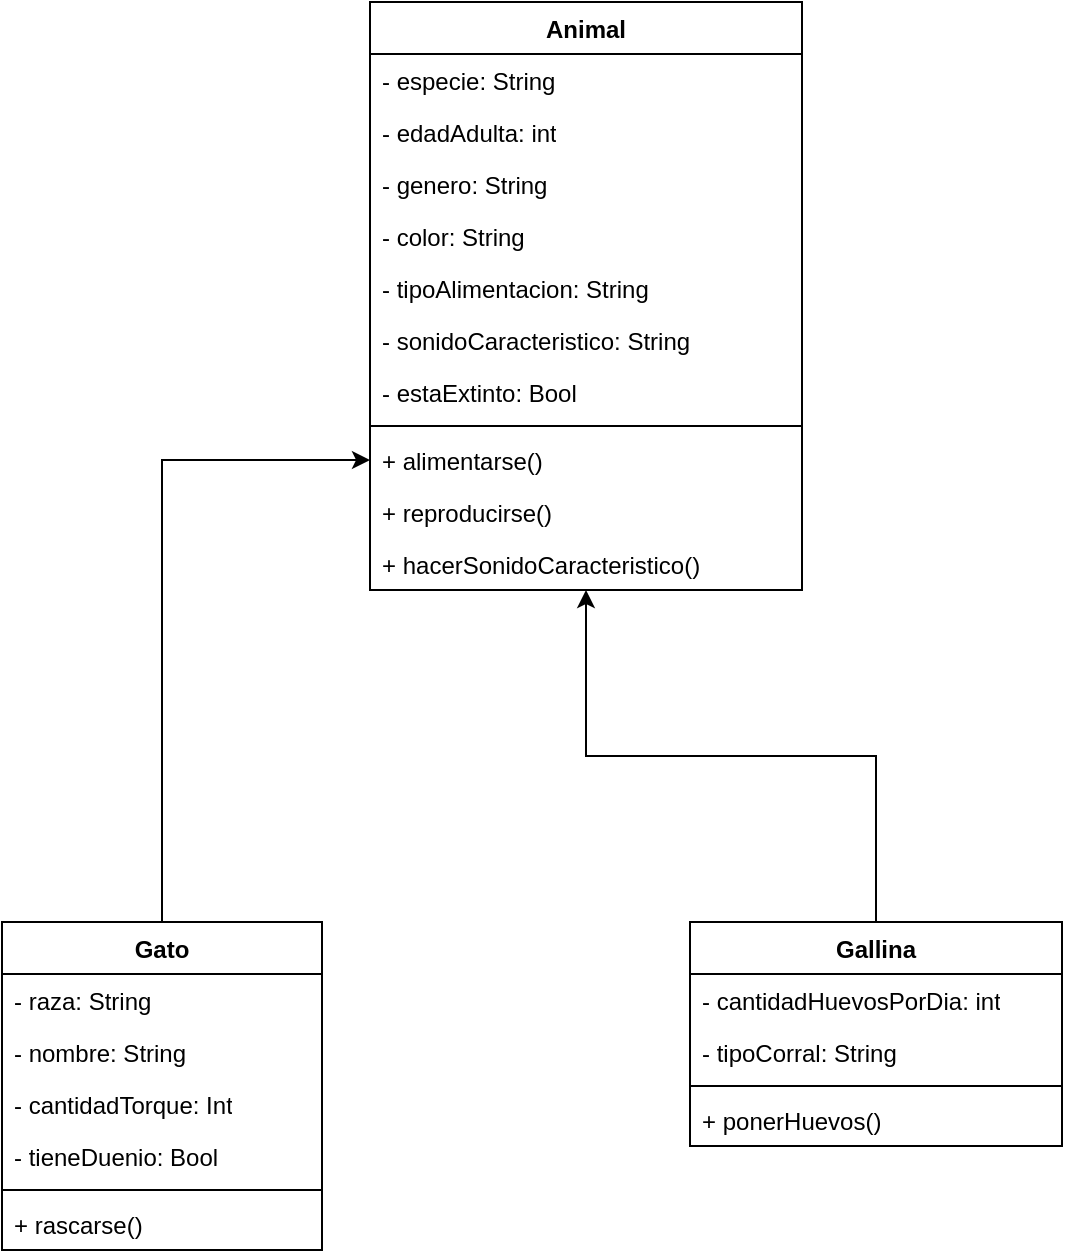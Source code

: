 <mxfile version="26.2.8">
  <diagram name="Página-1" id="VNTjKn-kO3xs-0Q_XKBr">
    <mxGraphModel dx="1641" dy="853" grid="1" gridSize="10" guides="1" tooltips="1" connect="1" arrows="1" fold="1" page="1" pageScale="1" pageWidth="827" pageHeight="1169" math="0" shadow="0">
      <root>
        <mxCell id="0" />
        <mxCell id="1" parent="0" />
        <mxCell id="LhBfAMIafzvcdsSHS8bk-43" value="" style="edgeStyle=orthogonalEdgeStyle;rounded=0;orthogonalLoop=1;jettySize=auto;html=1;" edge="1" parent="1" source="LhBfAMIafzvcdsSHS8bk-9" target="LhBfAMIafzvcdsSHS8bk-17">
          <mxGeometry relative="1" as="geometry">
            <mxPoint x="564" y="346" as="targetPoint" />
            <Array as="points" />
          </mxGeometry>
        </mxCell>
        <mxCell id="LhBfAMIafzvcdsSHS8bk-9" value="&lt;div&gt;Gallina&lt;/div&gt;" style="swimlane;fontStyle=1;align=center;verticalAlign=top;childLayout=stackLayout;horizontal=1;startSize=26;horizontalStack=0;resizeParent=1;resizeParentMax=0;resizeLast=0;collapsible=1;marginBottom=0;whiteSpace=wrap;html=1;" vertex="1" parent="1">
          <mxGeometry x="464" y="600" width="186" height="112" as="geometry" />
        </mxCell>
        <mxCell id="LhBfAMIafzvcdsSHS8bk-21" value="- cantidadHuevosPorDia: int" style="text;strokeColor=none;fillColor=none;align=left;verticalAlign=top;spacingLeft=4;spacingRight=4;overflow=hidden;rotatable=0;points=[[0,0.5],[1,0.5]];portConstraint=eastwest;whiteSpace=wrap;html=1;" vertex="1" parent="LhBfAMIafzvcdsSHS8bk-9">
          <mxGeometry y="26" width="186" height="26" as="geometry" />
        </mxCell>
        <mxCell id="LhBfAMIafzvcdsSHS8bk-24" value="- tipoCorral: String" style="text;strokeColor=none;fillColor=none;align=left;verticalAlign=top;spacingLeft=4;spacingRight=4;overflow=hidden;rotatable=0;points=[[0,0.5],[1,0.5]];portConstraint=eastwest;whiteSpace=wrap;html=1;" vertex="1" parent="LhBfAMIafzvcdsSHS8bk-9">
          <mxGeometry y="52" width="186" height="26" as="geometry" />
        </mxCell>
        <mxCell id="LhBfAMIafzvcdsSHS8bk-11" value="" style="line;strokeWidth=1;fillColor=none;align=left;verticalAlign=middle;spacingTop=-1;spacingLeft=3;spacingRight=3;rotatable=0;labelPosition=right;points=[];portConstraint=eastwest;strokeColor=inherit;" vertex="1" parent="LhBfAMIafzvcdsSHS8bk-9">
          <mxGeometry y="78" width="186" height="8" as="geometry" />
        </mxCell>
        <mxCell id="LhBfAMIafzvcdsSHS8bk-23" value="+ ponerHuevos()" style="text;strokeColor=none;fillColor=none;align=left;verticalAlign=top;spacingLeft=4;spacingRight=4;overflow=hidden;rotatable=0;points=[[0,0.5],[1,0.5]];portConstraint=eastwest;whiteSpace=wrap;html=1;" vertex="1" parent="LhBfAMIafzvcdsSHS8bk-9">
          <mxGeometry y="86" width="186" height="26" as="geometry" />
        </mxCell>
        <mxCell id="LhBfAMIafzvcdsSHS8bk-17" value="Animal" style="swimlane;fontStyle=1;align=center;verticalAlign=top;childLayout=stackLayout;horizontal=1;startSize=26;horizontalStack=0;resizeParent=1;resizeParentMax=0;resizeLast=0;collapsible=1;marginBottom=0;whiteSpace=wrap;html=1;" vertex="1" parent="1">
          <mxGeometry x="304" y="140" width="216" height="294" as="geometry" />
        </mxCell>
        <mxCell id="LhBfAMIafzvcdsSHS8bk-18" value="- especie: String" style="text;strokeColor=none;fillColor=none;align=left;verticalAlign=top;spacingLeft=4;spacingRight=4;overflow=hidden;rotatable=0;points=[[0,0.5],[1,0.5]];portConstraint=eastwest;whiteSpace=wrap;html=1;" vertex="1" parent="LhBfAMIafzvcdsSHS8bk-17">
          <mxGeometry y="26" width="216" height="26" as="geometry" />
        </mxCell>
        <mxCell id="LhBfAMIafzvcdsSHS8bk-27" value="- edadAdulta: int" style="text;strokeColor=none;fillColor=none;align=left;verticalAlign=top;spacingLeft=4;spacingRight=4;overflow=hidden;rotatable=0;points=[[0,0.5],[1,0.5]];portConstraint=eastwest;whiteSpace=wrap;html=1;" vertex="1" parent="LhBfAMIafzvcdsSHS8bk-17">
          <mxGeometry y="52" width="216" height="26" as="geometry" />
        </mxCell>
        <mxCell id="LhBfAMIafzvcdsSHS8bk-26" value="- genero: String" style="text;strokeColor=none;fillColor=none;align=left;verticalAlign=top;spacingLeft=4;spacingRight=4;overflow=hidden;rotatable=0;points=[[0,0.5],[1,0.5]];portConstraint=eastwest;whiteSpace=wrap;html=1;" vertex="1" parent="LhBfAMIafzvcdsSHS8bk-17">
          <mxGeometry y="78" width="216" height="26" as="geometry" />
        </mxCell>
        <mxCell id="LhBfAMIafzvcdsSHS8bk-46" value="- color: String" style="text;strokeColor=none;fillColor=none;align=left;verticalAlign=top;spacingLeft=4;spacingRight=4;overflow=hidden;rotatable=0;points=[[0,0.5],[1,0.5]];portConstraint=eastwest;whiteSpace=wrap;html=1;" vertex="1" parent="LhBfAMIafzvcdsSHS8bk-17">
          <mxGeometry y="104" width="216" height="26" as="geometry" />
        </mxCell>
        <mxCell id="LhBfAMIafzvcdsSHS8bk-45" value="- tipoAlimentacion: String" style="text;strokeColor=none;fillColor=none;align=left;verticalAlign=top;spacingLeft=4;spacingRight=4;overflow=hidden;rotatable=0;points=[[0,0.5],[1,0.5]];portConstraint=eastwest;whiteSpace=wrap;html=1;" vertex="1" parent="LhBfAMIafzvcdsSHS8bk-17">
          <mxGeometry y="130" width="216" height="26" as="geometry" />
        </mxCell>
        <mxCell id="LhBfAMIafzvcdsSHS8bk-44" value="- sonidoCaracteristico: String" style="text;strokeColor=none;fillColor=none;align=left;verticalAlign=top;spacingLeft=4;spacingRight=4;overflow=hidden;rotatable=0;points=[[0,0.5],[1,0.5]];portConstraint=eastwest;whiteSpace=wrap;html=1;" vertex="1" parent="LhBfAMIafzvcdsSHS8bk-17">
          <mxGeometry y="156" width="216" height="26" as="geometry" />
        </mxCell>
        <mxCell id="LhBfAMIafzvcdsSHS8bk-74" value="- estaExtinto: Bool" style="text;strokeColor=none;fillColor=none;align=left;verticalAlign=top;spacingLeft=4;spacingRight=4;overflow=hidden;rotatable=0;points=[[0,0.5],[1,0.5]];portConstraint=eastwest;whiteSpace=wrap;html=1;" vertex="1" parent="LhBfAMIafzvcdsSHS8bk-17">
          <mxGeometry y="182" width="216" height="26" as="geometry" />
        </mxCell>
        <mxCell id="LhBfAMIafzvcdsSHS8bk-19" value="" style="line;strokeWidth=1;fillColor=none;align=left;verticalAlign=middle;spacingTop=-1;spacingLeft=3;spacingRight=3;rotatable=0;labelPosition=right;points=[];portConstraint=eastwest;strokeColor=inherit;" vertex="1" parent="LhBfAMIafzvcdsSHS8bk-17">
          <mxGeometry y="208" width="216" height="8" as="geometry" />
        </mxCell>
        <mxCell id="LhBfAMIafzvcdsSHS8bk-20" value="+ alimentarse()" style="text;strokeColor=none;fillColor=none;align=left;verticalAlign=top;spacingLeft=4;spacingRight=4;overflow=hidden;rotatable=0;points=[[0,0.5],[1,0.5]];portConstraint=eastwest;whiteSpace=wrap;html=1;" vertex="1" parent="LhBfAMIafzvcdsSHS8bk-17">
          <mxGeometry y="216" width="216" height="26" as="geometry" />
        </mxCell>
        <mxCell id="LhBfAMIafzvcdsSHS8bk-33" value="+ reproducirse()" style="text;strokeColor=none;fillColor=none;align=left;verticalAlign=top;spacingLeft=4;spacingRight=4;overflow=hidden;rotatable=0;points=[[0,0.5],[1,0.5]];portConstraint=eastwest;whiteSpace=wrap;html=1;" vertex="1" parent="LhBfAMIafzvcdsSHS8bk-17">
          <mxGeometry y="242" width="216" height="26" as="geometry" />
        </mxCell>
        <mxCell id="LhBfAMIafzvcdsSHS8bk-48" value="+ hacerSonidoCaracteristico()" style="text;strokeColor=none;fillColor=none;align=left;verticalAlign=top;spacingLeft=4;spacingRight=4;overflow=hidden;rotatable=0;points=[[0,0.5],[1,0.5]];portConstraint=eastwest;whiteSpace=wrap;html=1;" vertex="1" parent="LhBfAMIafzvcdsSHS8bk-17">
          <mxGeometry y="268" width="216" height="26" as="geometry" />
        </mxCell>
        <mxCell id="LhBfAMIafzvcdsSHS8bk-75" style="edgeStyle=orthogonalEdgeStyle;rounded=0;orthogonalLoop=1;jettySize=auto;html=1;" edge="1" parent="1" source="LhBfAMIafzvcdsSHS8bk-49" target="LhBfAMIafzvcdsSHS8bk-20">
          <mxGeometry relative="1" as="geometry" />
        </mxCell>
        <mxCell id="LhBfAMIafzvcdsSHS8bk-49" value="&lt;div&gt;Gato&lt;/div&gt;" style="swimlane;fontStyle=1;align=center;verticalAlign=top;childLayout=stackLayout;horizontal=1;startSize=26;horizontalStack=0;resizeParent=1;resizeParentMax=0;resizeLast=0;collapsible=1;marginBottom=0;whiteSpace=wrap;html=1;" vertex="1" parent="1">
          <mxGeometry x="120" y="600" width="160" height="164" as="geometry" />
        </mxCell>
        <mxCell id="LhBfAMIafzvcdsSHS8bk-50" value="- raza: String" style="text;strokeColor=none;fillColor=none;align=left;verticalAlign=top;spacingLeft=4;spacingRight=4;overflow=hidden;rotatable=0;points=[[0,0.5],[1,0.5]];portConstraint=eastwest;whiteSpace=wrap;html=1;" vertex="1" parent="LhBfAMIafzvcdsSHS8bk-49">
          <mxGeometry y="26" width="160" height="26" as="geometry" />
        </mxCell>
        <mxCell id="LhBfAMIafzvcdsSHS8bk-51" value="- nombre: String" style="text;strokeColor=none;fillColor=none;align=left;verticalAlign=top;spacingLeft=4;spacingRight=4;overflow=hidden;rotatable=0;points=[[0,0.5],[1,0.5]];portConstraint=eastwest;whiteSpace=wrap;html=1;" vertex="1" parent="LhBfAMIafzvcdsSHS8bk-49">
          <mxGeometry y="52" width="160" height="26" as="geometry" />
        </mxCell>
        <mxCell id="LhBfAMIafzvcdsSHS8bk-52" value="- cantidadTorque: Int" style="text;strokeColor=none;fillColor=none;align=left;verticalAlign=top;spacingLeft=4;spacingRight=4;overflow=hidden;rotatable=0;points=[[0,0.5],[1,0.5]];portConstraint=eastwest;whiteSpace=wrap;html=1;" vertex="1" parent="LhBfAMIafzvcdsSHS8bk-49">
          <mxGeometry y="78" width="160" height="26" as="geometry" />
        </mxCell>
        <mxCell id="LhBfAMIafzvcdsSHS8bk-76" value="- tieneDuenio: Bool" style="text;strokeColor=none;fillColor=none;align=left;verticalAlign=top;spacingLeft=4;spacingRight=4;overflow=hidden;rotatable=0;points=[[0,0.5],[1,0.5]];portConstraint=eastwest;whiteSpace=wrap;html=1;" vertex="1" parent="LhBfAMIafzvcdsSHS8bk-49">
          <mxGeometry y="104" width="160" height="26" as="geometry" />
        </mxCell>
        <mxCell id="LhBfAMIafzvcdsSHS8bk-55" value="" style="line;strokeWidth=1;fillColor=none;align=left;verticalAlign=middle;spacingTop=-1;spacingLeft=3;spacingRight=3;rotatable=0;labelPosition=right;points=[];portConstraint=eastwest;strokeColor=inherit;" vertex="1" parent="LhBfAMIafzvcdsSHS8bk-49">
          <mxGeometry y="130" width="160" height="8" as="geometry" />
        </mxCell>
        <mxCell id="LhBfAMIafzvcdsSHS8bk-57" value="+ rascarse()" style="text;strokeColor=none;fillColor=none;align=left;verticalAlign=top;spacingLeft=4;spacingRight=4;overflow=hidden;rotatable=0;points=[[0,0.5],[1,0.5]];portConstraint=eastwest;whiteSpace=wrap;html=1;" vertex="1" parent="LhBfAMIafzvcdsSHS8bk-49">
          <mxGeometry y="138" width="160" height="26" as="geometry" />
        </mxCell>
        <mxCell id="LhBfAMIafzvcdsSHS8bk-73" style="edgeStyle=orthogonalEdgeStyle;rounded=0;orthogonalLoop=1;jettySize=auto;html=1;exitX=0.5;exitY=0;exitDx=0;exitDy=0;entryX=0.495;entryY=1.039;entryDx=0;entryDy=0;entryPerimeter=0;" edge="1" parent="1" source="LhBfAMIafzvcdsSHS8bk-49" target="LhBfAMIafzvcdsSHS8bk-47">
          <mxGeometry relative="1" as="geometry" />
        </mxCell>
      </root>
    </mxGraphModel>
  </diagram>
</mxfile>

